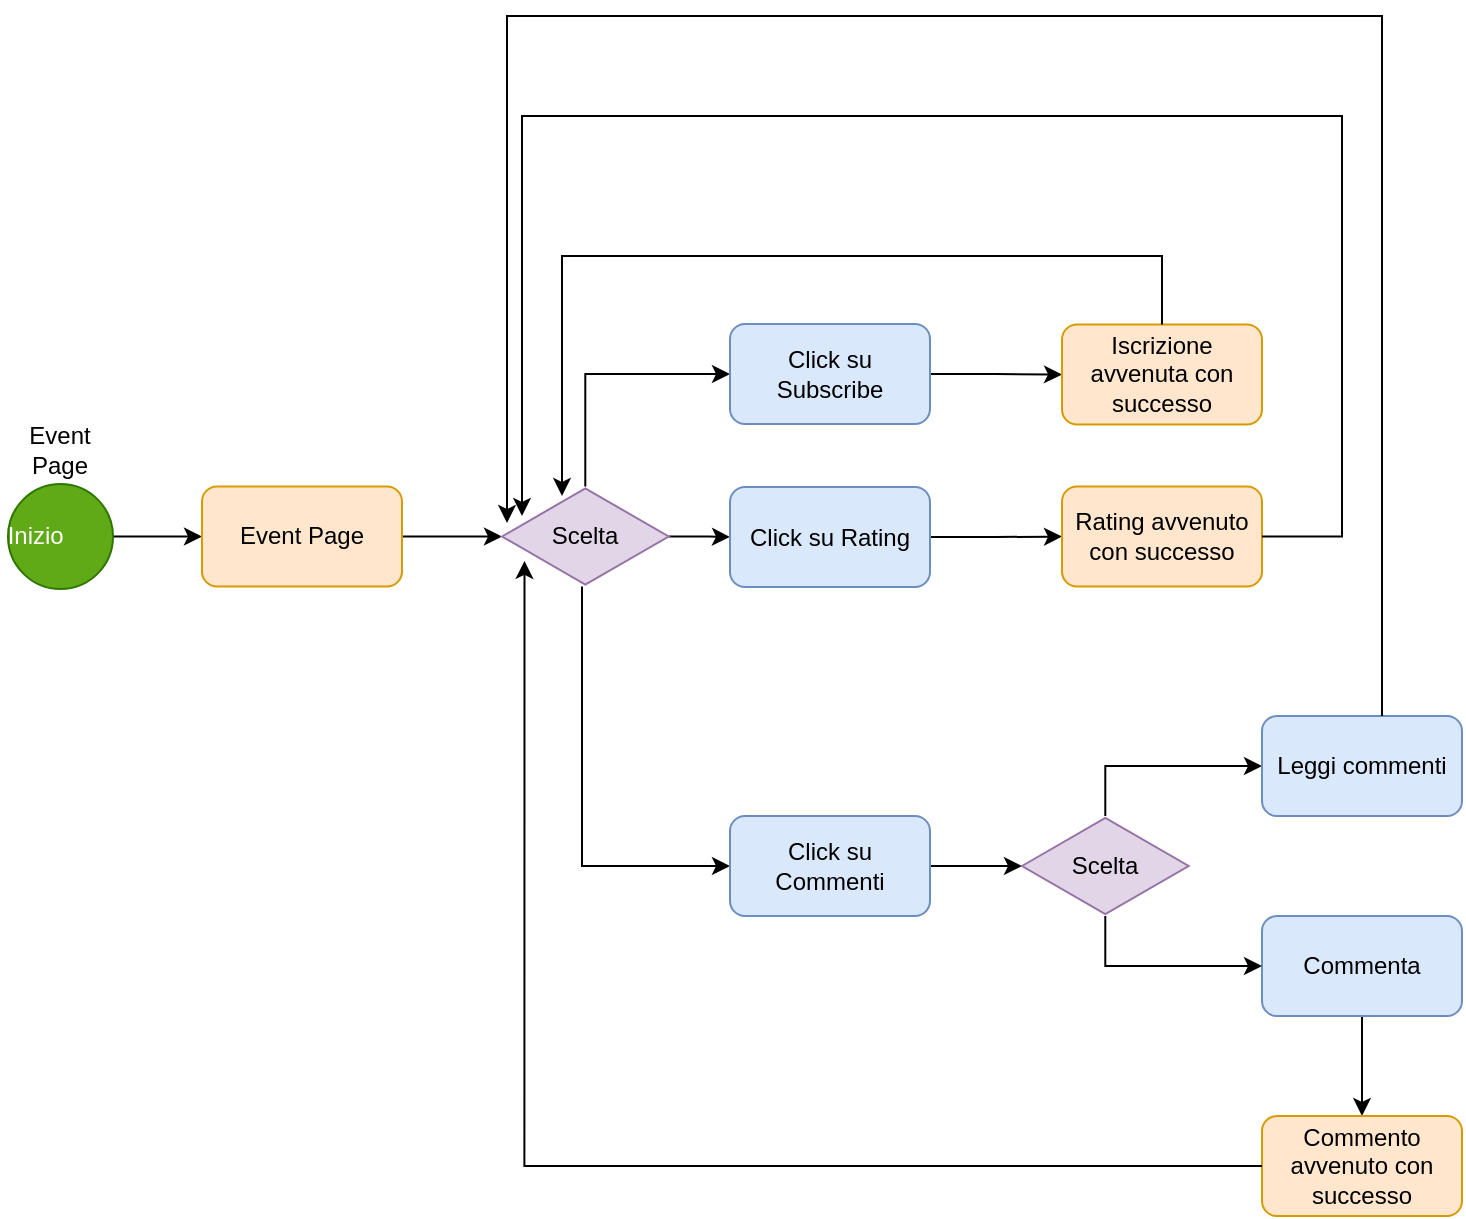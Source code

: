 <mxfile version="23.1.1" type="device">
  <diagram name="Page-1" id="djF7bklVrFnVNrr0f3BQ">
    <mxGraphModel dx="1741" dy="2282" grid="1" gridSize="10" guides="1" tooltips="1" connect="1" arrows="1" fold="1" page="1" pageScale="1" pageWidth="827" pageHeight="1169" math="0" shadow="0">
      <root>
        <mxCell id="0" />
        <mxCell id="1" parent="0" />
        <mxCell id="CbsCnhIlI9CXAqKpm2ow-4" value="" style="edgeStyle=orthogonalEdgeStyle;rounded=0;orthogonalLoop=1;jettySize=auto;html=1;" edge="1" parent="1" source="CbsCnhIlI9CXAqKpm2ow-1" target="CbsCnhIlI9CXAqKpm2ow-3">
          <mxGeometry relative="1" as="geometry" />
        </mxCell>
        <mxCell id="CbsCnhIlI9CXAqKpm2ow-1" value="Inizio&lt;span style=&quot;white-space: pre;&quot;&gt;&#x9;&lt;/span&gt;" style="ellipse;whiteSpace=wrap;html=1;aspect=fixed;fillColor=#60a917;strokeColor=#2D7600;fontColor=#ffffff;" vertex="1" parent="1">
          <mxGeometry x="53" y="94" width="52.5" height="52.5" as="geometry" />
        </mxCell>
        <mxCell id="CbsCnhIlI9CXAqKpm2ow-2" value="Event Page" style="text;html=1;strokeColor=none;fillColor=none;align=center;verticalAlign=middle;whiteSpace=wrap;rounded=0;" vertex="1" parent="1">
          <mxGeometry x="49.25" y="62" width="60" height="30" as="geometry" />
        </mxCell>
        <mxCell id="CbsCnhIlI9CXAqKpm2ow-6" value="" style="edgeStyle=orthogonalEdgeStyle;rounded=0;orthogonalLoop=1;jettySize=auto;html=1;" edge="1" parent="1" source="CbsCnhIlI9CXAqKpm2ow-3" target="CbsCnhIlI9CXAqKpm2ow-5">
          <mxGeometry relative="1" as="geometry" />
        </mxCell>
        <mxCell id="CbsCnhIlI9CXAqKpm2ow-3" value="Event Page" style="rounded=1;whiteSpace=wrap;html=1;fillColor=#ffe6cc;strokeColor=#d79b00;" vertex="1" parent="1">
          <mxGeometry x="150" y="95.25" width="100" height="50" as="geometry" />
        </mxCell>
        <mxCell id="CbsCnhIlI9CXAqKpm2ow-10" style="edgeStyle=orthogonalEdgeStyle;rounded=0;orthogonalLoop=1;jettySize=auto;html=1;entryX=0;entryY=0.5;entryDx=0;entryDy=0;" edge="1" parent="1" source="CbsCnhIlI9CXAqKpm2ow-5" target="CbsCnhIlI9CXAqKpm2ow-7">
          <mxGeometry relative="1" as="geometry">
            <Array as="points">
              <mxPoint x="342" y="39" />
            </Array>
          </mxGeometry>
        </mxCell>
        <mxCell id="CbsCnhIlI9CXAqKpm2ow-11" value="" style="edgeStyle=orthogonalEdgeStyle;rounded=0;orthogonalLoop=1;jettySize=auto;html=1;" edge="1" parent="1" source="CbsCnhIlI9CXAqKpm2ow-5" target="CbsCnhIlI9CXAqKpm2ow-8">
          <mxGeometry relative="1" as="geometry" />
        </mxCell>
        <mxCell id="CbsCnhIlI9CXAqKpm2ow-12" style="edgeStyle=orthogonalEdgeStyle;rounded=0;orthogonalLoop=1;jettySize=auto;html=1;entryX=0;entryY=0.5;entryDx=0;entryDy=0;" edge="1" parent="1" source="CbsCnhIlI9CXAqKpm2ow-5" target="CbsCnhIlI9CXAqKpm2ow-9">
          <mxGeometry relative="1" as="geometry">
            <Array as="points">
              <mxPoint x="340" y="285" />
            </Array>
          </mxGeometry>
        </mxCell>
        <mxCell id="CbsCnhIlI9CXAqKpm2ow-5" value="Scelta" style="html=1;whiteSpace=wrap;aspect=fixed;shape=isoRectangle;fillColor=#e1d5e7;strokeColor=#9673a6;" vertex="1" parent="1">
          <mxGeometry x="300" y="95.25" width="83.33" height="50" as="geometry" />
        </mxCell>
        <mxCell id="CbsCnhIlI9CXAqKpm2ow-15" style="edgeStyle=orthogonalEdgeStyle;rounded=0;orthogonalLoop=1;jettySize=auto;html=1;entryX=0;entryY=0.5;entryDx=0;entryDy=0;" edge="1" parent="1" source="CbsCnhIlI9CXAqKpm2ow-7" target="CbsCnhIlI9CXAqKpm2ow-14">
          <mxGeometry relative="1" as="geometry" />
        </mxCell>
        <mxCell id="CbsCnhIlI9CXAqKpm2ow-7" value="Click su Subscribe" style="rounded=1;whiteSpace=wrap;html=1;fillColor=#dae8fc;strokeColor=#6c8ebf;" vertex="1" parent="1">
          <mxGeometry x="414" y="14" width="100" height="50" as="geometry" />
        </mxCell>
        <mxCell id="CbsCnhIlI9CXAqKpm2ow-16" value="" style="edgeStyle=orthogonalEdgeStyle;rounded=0;orthogonalLoop=1;jettySize=auto;html=1;" edge="1" parent="1" source="CbsCnhIlI9CXAqKpm2ow-8" target="CbsCnhIlI9CXAqKpm2ow-13">
          <mxGeometry relative="1" as="geometry" />
        </mxCell>
        <mxCell id="CbsCnhIlI9CXAqKpm2ow-8" value="Click su Rating" style="rounded=1;whiteSpace=wrap;html=1;fillColor=#dae8fc;strokeColor=#6c8ebf;" vertex="1" parent="1">
          <mxGeometry x="414" y="95.5" width="100" height="50" as="geometry" />
        </mxCell>
        <mxCell id="CbsCnhIlI9CXAqKpm2ow-22" value="" style="edgeStyle=orthogonalEdgeStyle;rounded=0;orthogonalLoop=1;jettySize=auto;html=1;" edge="1" parent="1" source="CbsCnhIlI9CXAqKpm2ow-9" target="CbsCnhIlI9CXAqKpm2ow-21">
          <mxGeometry relative="1" as="geometry" />
        </mxCell>
        <mxCell id="CbsCnhIlI9CXAqKpm2ow-9" value="Click su Commenti" style="rounded=1;whiteSpace=wrap;html=1;fillColor=#dae8fc;strokeColor=#6c8ebf;" vertex="1" parent="1">
          <mxGeometry x="414" y="260" width="100" height="50" as="geometry" />
        </mxCell>
        <mxCell id="CbsCnhIlI9CXAqKpm2ow-13" value="Rating avvenuto con successo" style="rounded=1;whiteSpace=wrap;html=1;fillColor=#ffe6cc;strokeColor=#d79b00;" vertex="1" parent="1">
          <mxGeometry x="580" y="95.25" width="100" height="50" as="geometry" />
        </mxCell>
        <mxCell id="CbsCnhIlI9CXAqKpm2ow-14" value="Iscrizione avvenuta con successo" style="rounded=1;whiteSpace=wrap;html=1;fillColor=#ffe6cc;strokeColor=#d79b00;" vertex="1" parent="1">
          <mxGeometry x="580" y="14.25" width="100" height="50" as="geometry" />
        </mxCell>
        <mxCell id="CbsCnhIlI9CXAqKpm2ow-18" style="edgeStyle=orthogonalEdgeStyle;rounded=0;orthogonalLoop=1;jettySize=auto;html=1;entryX=0.36;entryY=0.095;entryDx=0;entryDy=0;entryPerimeter=0;" edge="1" parent="1" source="CbsCnhIlI9CXAqKpm2ow-14" target="CbsCnhIlI9CXAqKpm2ow-5">
          <mxGeometry relative="1" as="geometry">
            <mxPoint x="230" y="60" as="targetPoint" />
            <Array as="points">
              <mxPoint x="630" y="-20" />
              <mxPoint x="330" y="-20" />
            </Array>
          </mxGeometry>
        </mxCell>
        <mxCell id="CbsCnhIlI9CXAqKpm2ow-19" style="edgeStyle=orthogonalEdgeStyle;rounded=0;orthogonalLoop=1;jettySize=auto;html=1;entryX=0.12;entryY=0.295;entryDx=0;entryDy=0;entryPerimeter=0;" edge="1" parent="1" source="CbsCnhIlI9CXAqKpm2ow-13" target="CbsCnhIlI9CXAqKpm2ow-5">
          <mxGeometry relative="1" as="geometry">
            <Array as="points">
              <mxPoint x="720" y="120" />
              <mxPoint x="720" y="-90" />
              <mxPoint x="310" y="-90" />
            </Array>
          </mxGeometry>
        </mxCell>
        <mxCell id="CbsCnhIlI9CXAqKpm2ow-25" style="edgeStyle=orthogonalEdgeStyle;rounded=0;orthogonalLoop=1;jettySize=auto;html=1;entryX=0;entryY=0.5;entryDx=0;entryDy=0;" edge="1" parent="1" source="CbsCnhIlI9CXAqKpm2ow-21" target="CbsCnhIlI9CXAqKpm2ow-23">
          <mxGeometry relative="1" as="geometry">
            <Array as="points">
              <mxPoint x="602" y="235" />
            </Array>
          </mxGeometry>
        </mxCell>
        <mxCell id="CbsCnhIlI9CXAqKpm2ow-21" value="Scelta" style="html=1;whiteSpace=wrap;aspect=fixed;shape=isoRectangle;fillColor=#e1d5e7;strokeColor=#9673a6;" vertex="1" parent="1">
          <mxGeometry x="560" y="260" width="83.33" height="50" as="geometry" />
        </mxCell>
        <mxCell id="CbsCnhIlI9CXAqKpm2ow-23" value="Leggi commenti" style="rounded=1;whiteSpace=wrap;html=1;fillColor=#dae8fc;strokeColor=#6c8ebf;" vertex="1" parent="1">
          <mxGeometry x="680" y="210" width="100" height="50" as="geometry" />
        </mxCell>
        <mxCell id="CbsCnhIlI9CXAqKpm2ow-30" value="" style="edgeStyle=orthogonalEdgeStyle;rounded=0;orthogonalLoop=1;jettySize=auto;html=1;" edge="1" parent="1" source="CbsCnhIlI9CXAqKpm2ow-24" target="CbsCnhIlI9CXAqKpm2ow-28">
          <mxGeometry relative="1" as="geometry" />
        </mxCell>
        <mxCell id="CbsCnhIlI9CXAqKpm2ow-24" value="Commenta" style="rounded=1;whiteSpace=wrap;html=1;fillColor=#dae8fc;strokeColor=#6c8ebf;" vertex="1" parent="1">
          <mxGeometry x="680" y="310" width="100" height="50" as="geometry" />
        </mxCell>
        <mxCell id="CbsCnhIlI9CXAqKpm2ow-26" style="edgeStyle=orthogonalEdgeStyle;rounded=0;orthogonalLoop=1;jettySize=auto;html=1;entryX=0;entryY=0.5;entryDx=0;entryDy=0;" edge="1" parent="1" source="CbsCnhIlI9CXAqKpm2ow-21" target="CbsCnhIlI9CXAqKpm2ow-24">
          <mxGeometry relative="1" as="geometry">
            <Array as="points">
              <mxPoint x="602" y="335" />
            </Array>
          </mxGeometry>
        </mxCell>
        <mxCell id="CbsCnhIlI9CXAqKpm2ow-27" style="edgeStyle=orthogonalEdgeStyle;rounded=0;orthogonalLoop=1;jettySize=auto;html=1;entryX=0.03;entryY=0.365;entryDx=0;entryDy=0;entryPerimeter=0;" edge="1" parent="1" source="CbsCnhIlI9CXAqKpm2ow-23" target="CbsCnhIlI9CXAqKpm2ow-5">
          <mxGeometry relative="1" as="geometry">
            <Array as="points">
              <mxPoint x="740" y="-140" />
              <mxPoint x="303" y="-140" />
            </Array>
          </mxGeometry>
        </mxCell>
        <mxCell id="CbsCnhIlI9CXAqKpm2ow-28" value="Commento avvenuto con successo" style="rounded=1;whiteSpace=wrap;html=1;fillColor=#ffe6cc;strokeColor=#d79b00;" vertex="1" parent="1">
          <mxGeometry x="680" y="410" width="100" height="50" as="geometry" />
        </mxCell>
        <mxCell id="CbsCnhIlI9CXAqKpm2ow-31" style="edgeStyle=orthogonalEdgeStyle;rounded=0;orthogonalLoop=1;jettySize=auto;html=1;entryX=0.135;entryY=0.744;entryDx=0;entryDy=0;entryPerimeter=0;" edge="1" parent="1" source="CbsCnhIlI9CXAqKpm2ow-28" target="CbsCnhIlI9CXAqKpm2ow-5">
          <mxGeometry relative="1" as="geometry" />
        </mxCell>
      </root>
    </mxGraphModel>
  </diagram>
</mxfile>
